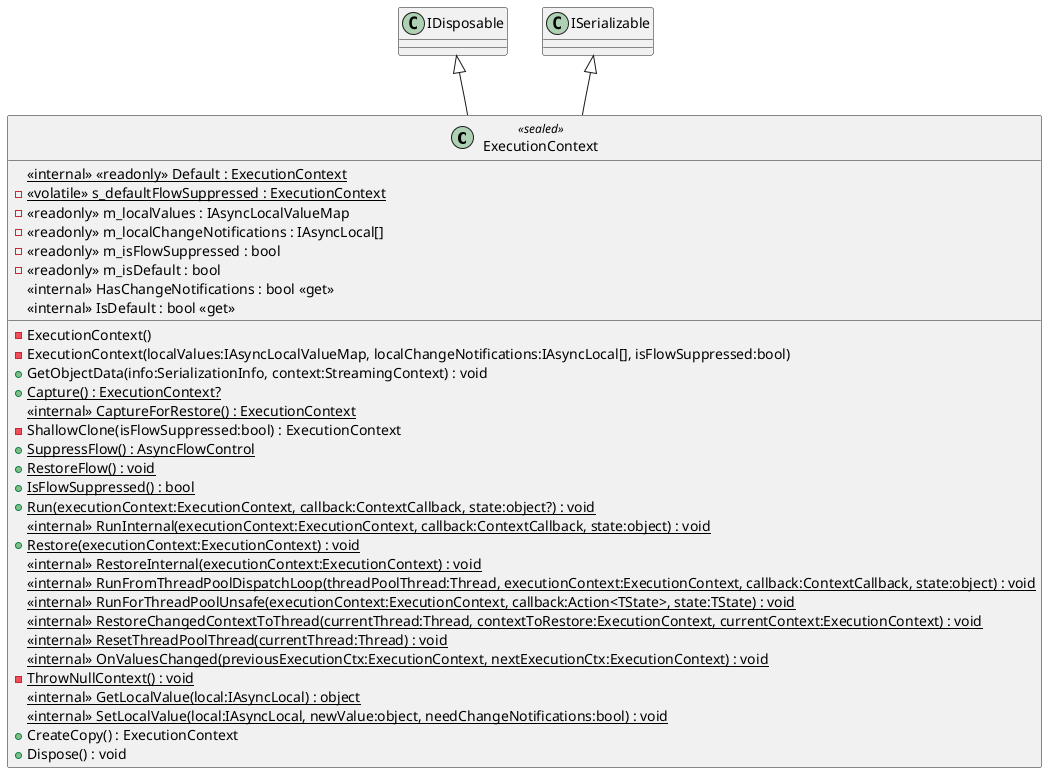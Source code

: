 @startuml
class ExecutionContext <<sealed>> {
    <<internal>> {static} <<readonly>> Default : ExecutionContext
    - {static} <<volatile>> s_defaultFlowSuppressed : ExecutionContext
    - <<readonly>> m_localValues : IAsyncLocalValueMap
    - <<readonly>> m_localChangeNotifications : IAsyncLocal[]
    - <<readonly>> m_isFlowSuppressed : bool
    - <<readonly>> m_isDefault : bool
    - ExecutionContext()
    - ExecutionContext(localValues:IAsyncLocalValueMap, localChangeNotifications:IAsyncLocal[], isFlowSuppressed:bool)
    + GetObjectData(info:SerializationInfo, context:StreamingContext) : void
    + {static} Capture() : ExecutionContext?
    <<internal>> {static} CaptureForRestore() : ExecutionContext
    - ShallowClone(isFlowSuppressed:bool) : ExecutionContext
    + {static} SuppressFlow() : AsyncFlowControl
    + {static} RestoreFlow() : void
    + {static} IsFlowSuppressed() : bool
    <<internal>> HasChangeNotifications : bool <<get>>
    <<internal>> IsDefault : bool <<get>>
    + {static} Run(executionContext:ExecutionContext, callback:ContextCallback, state:object?) : void
    <<internal>> {static} RunInternal(executionContext:ExecutionContext, callback:ContextCallback, state:object) : void
    + {static} Restore(executionContext:ExecutionContext) : void
    <<internal>> {static} RestoreInternal(executionContext:ExecutionContext) : void
    <<internal>> {static} RunFromThreadPoolDispatchLoop(threadPoolThread:Thread, executionContext:ExecutionContext, callback:ContextCallback, state:object) : void
    <<internal>> {static} RunForThreadPoolUnsafe(executionContext:ExecutionContext, callback:Action<TState>, state:TState) : void
    <<internal>> {static} RestoreChangedContextToThread(currentThread:Thread, contextToRestore:ExecutionContext, currentContext:ExecutionContext) : void
    <<internal>> {static} ResetThreadPoolThread(currentThread:Thread) : void
    <<internal>> {static} OnValuesChanged(previousExecutionCtx:ExecutionContext, nextExecutionCtx:ExecutionContext) : void
    - {static} ThrowNullContext() : void
    <<internal>> {static} GetLocalValue(local:IAsyncLocal) : object
    <<internal>> {static} SetLocalValue(local:IAsyncLocal, newValue:object, needChangeNotifications:bool) : void
    + CreateCopy() : ExecutionContext
    + Dispose() : void
}
IDisposable <|-- ExecutionContext
ISerializable <|-- ExecutionContext
@enduml
